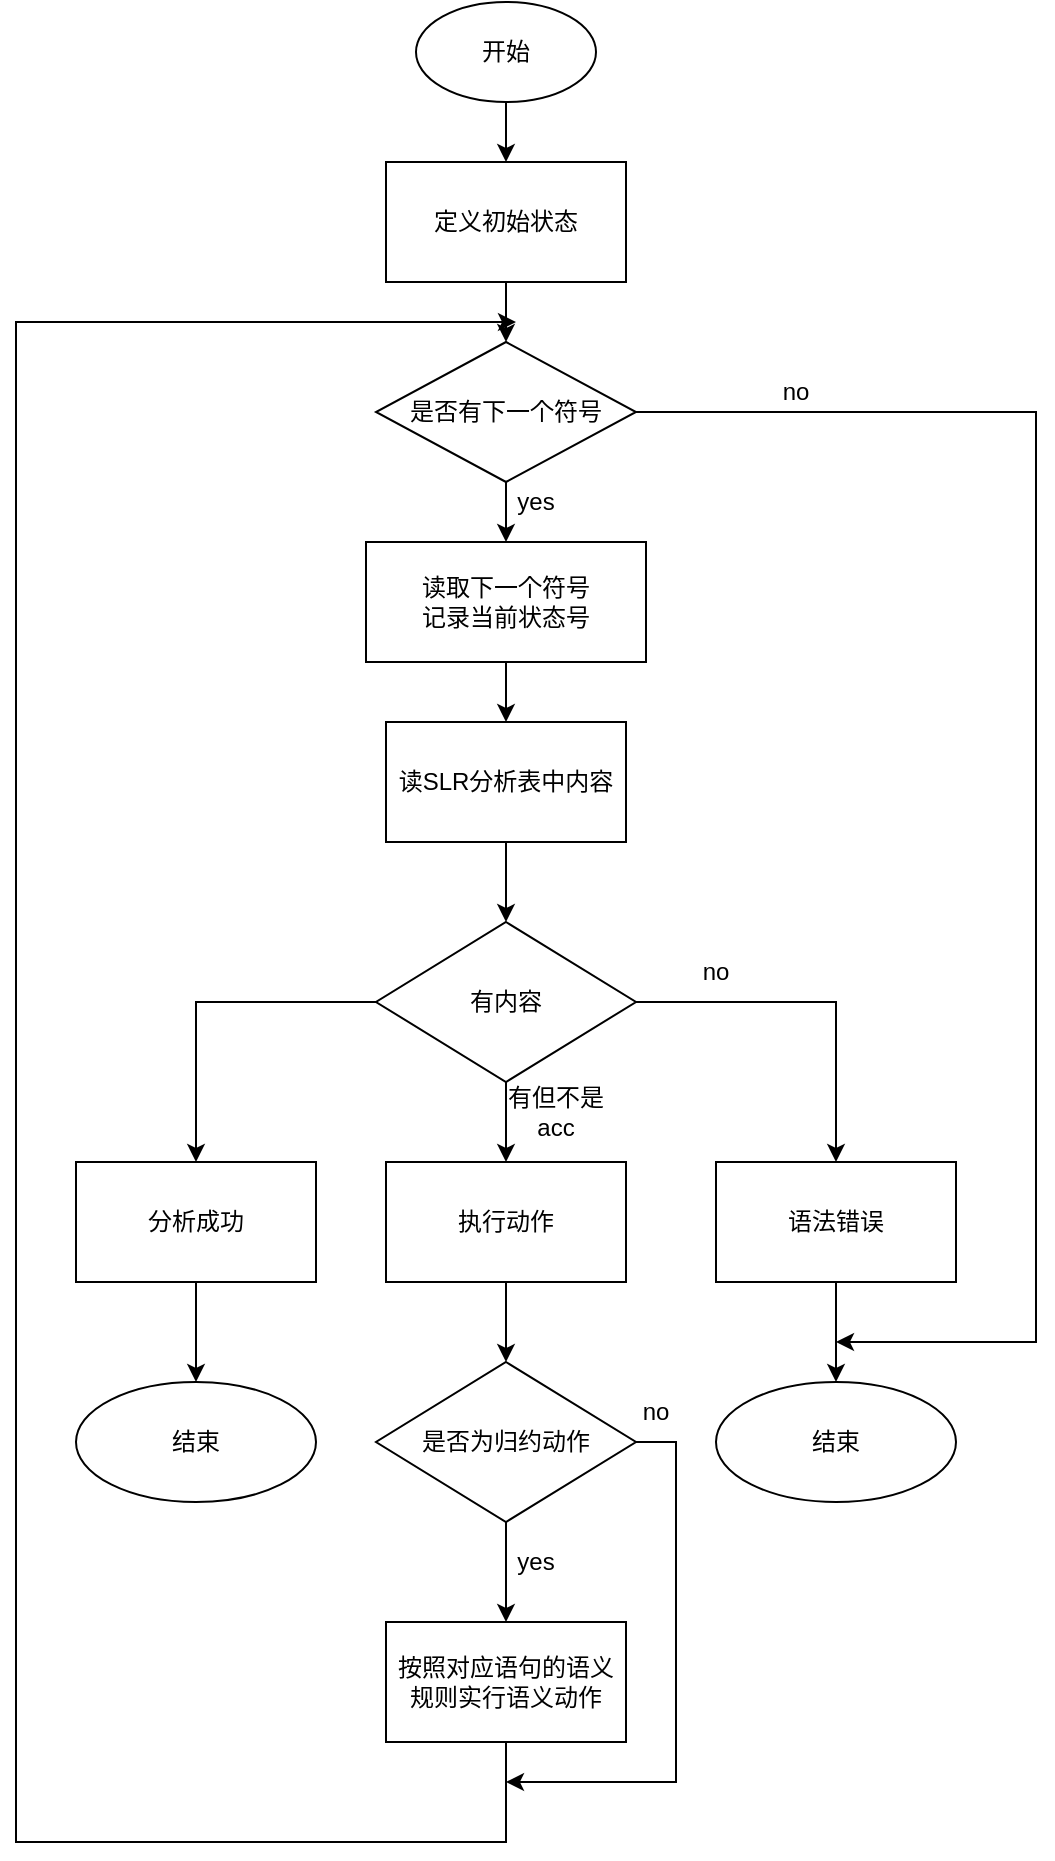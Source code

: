<mxfile version="15.8.7" type="github">
  <diagram id="0CHjNquSasWgKabh0Vih" name="Page-1">
    <mxGraphModel dx="1052" dy="553" grid="1" gridSize="10" guides="1" tooltips="1" connect="1" arrows="1" fold="1" page="1" pageScale="1" pageWidth="827" pageHeight="1169" math="0" shadow="0">
      <root>
        <mxCell id="0" />
        <mxCell id="1" parent="0" />
        <mxCell id="QEHSe6bJhqSmYVW9SqZu-4" value="" style="edgeStyle=orthogonalEdgeStyle;rounded=0;orthogonalLoop=1;jettySize=auto;html=1;" edge="1" parent="1" source="QEHSe6bJhqSmYVW9SqZu-1" target="QEHSe6bJhqSmYVW9SqZu-3">
          <mxGeometry relative="1" as="geometry" />
        </mxCell>
        <mxCell id="QEHSe6bJhqSmYVW9SqZu-1" value="开始" style="ellipse;whiteSpace=wrap;html=1;" vertex="1" parent="1">
          <mxGeometry x="300" y="50" width="90" height="50" as="geometry" />
        </mxCell>
        <mxCell id="QEHSe6bJhqSmYVW9SqZu-6" value="" style="edgeStyle=orthogonalEdgeStyle;rounded=0;orthogonalLoop=1;jettySize=auto;html=1;" edge="1" parent="1" source="QEHSe6bJhqSmYVW9SqZu-3" target="QEHSe6bJhqSmYVW9SqZu-5">
          <mxGeometry relative="1" as="geometry" />
        </mxCell>
        <mxCell id="QEHSe6bJhqSmYVW9SqZu-3" value="定义初始状态" style="whiteSpace=wrap;html=1;" vertex="1" parent="1">
          <mxGeometry x="285" y="130" width="120" height="60" as="geometry" />
        </mxCell>
        <mxCell id="QEHSe6bJhqSmYVW9SqZu-8" value="" style="edgeStyle=orthogonalEdgeStyle;rounded=0;orthogonalLoop=1;jettySize=auto;html=1;" edge="1" parent="1" source="QEHSe6bJhqSmYVW9SqZu-5" target="QEHSe6bJhqSmYVW9SqZu-7">
          <mxGeometry relative="1" as="geometry" />
        </mxCell>
        <mxCell id="QEHSe6bJhqSmYVW9SqZu-5" value="是否有下一个符号" style="rhombus;whiteSpace=wrap;html=1;" vertex="1" parent="1">
          <mxGeometry x="280" y="220" width="130" height="70" as="geometry" />
        </mxCell>
        <mxCell id="QEHSe6bJhqSmYVW9SqZu-11" value="" style="edgeStyle=orthogonalEdgeStyle;rounded=0;orthogonalLoop=1;jettySize=auto;html=1;" edge="1" parent="1" source="QEHSe6bJhqSmYVW9SqZu-7" target="QEHSe6bJhqSmYVW9SqZu-10">
          <mxGeometry relative="1" as="geometry" />
        </mxCell>
        <mxCell id="QEHSe6bJhqSmYVW9SqZu-7" value="读取下一个符号&lt;br&gt;记录当前状态号" style="whiteSpace=wrap;html=1;" vertex="1" parent="1">
          <mxGeometry x="275" y="320" width="140" height="60" as="geometry" />
        </mxCell>
        <mxCell id="QEHSe6bJhqSmYVW9SqZu-9" value="yes" style="text;html=1;strokeColor=none;fillColor=none;align=center;verticalAlign=middle;whiteSpace=wrap;rounded=0;" vertex="1" parent="1">
          <mxGeometry x="330" y="280" width="60" height="40" as="geometry" />
        </mxCell>
        <mxCell id="QEHSe6bJhqSmYVW9SqZu-46" value="" style="edgeStyle=orthogonalEdgeStyle;rounded=0;orthogonalLoop=1;jettySize=auto;html=1;" edge="1" parent="1" source="QEHSe6bJhqSmYVW9SqZu-10" target="QEHSe6bJhqSmYVW9SqZu-45">
          <mxGeometry relative="1" as="geometry">
            <Array as="points">
              <mxPoint x="345" y="520" />
              <mxPoint x="345" y="520" />
            </Array>
          </mxGeometry>
        </mxCell>
        <mxCell id="QEHSe6bJhqSmYVW9SqZu-10" value="读SLR分析表中内容" style="whiteSpace=wrap;html=1;" vertex="1" parent="1">
          <mxGeometry x="285" y="410" width="120" height="60" as="geometry" />
        </mxCell>
        <mxCell id="QEHSe6bJhqSmYVW9SqZu-16" value="no" style="text;html=1;strokeColor=none;fillColor=none;align=center;verticalAlign=middle;whiteSpace=wrap;rounded=0;" vertex="1" parent="1">
          <mxGeometry x="420" y="520" width="60" height="30" as="geometry" />
        </mxCell>
        <mxCell id="QEHSe6bJhqSmYVW9SqZu-48" value="" style="edgeStyle=orthogonalEdgeStyle;rounded=0;orthogonalLoop=1;jettySize=auto;html=1;" edge="1" parent="1" source="QEHSe6bJhqSmYVW9SqZu-45" target="QEHSe6bJhqSmYVW9SqZu-47">
          <mxGeometry relative="1" as="geometry" />
        </mxCell>
        <mxCell id="QEHSe6bJhqSmYVW9SqZu-51" value="" style="edgeStyle=orthogonalEdgeStyle;rounded=0;orthogonalLoop=1;jettySize=auto;html=1;" edge="1" parent="1" source="QEHSe6bJhqSmYVW9SqZu-45" target="QEHSe6bJhqSmYVW9SqZu-50">
          <mxGeometry relative="1" as="geometry" />
        </mxCell>
        <mxCell id="QEHSe6bJhqSmYVW9SqZu-55" value="" style="edgeStyle=orthogonalEdgeStyle;rounded=0;orthogonalLoop=1;jettySize=auto;html=1;" edge="1" parent="1" source="QEHSe6bJhqSmYVW9SqZu-45" target="QEHSe6bJhqSmYVW9SqZu-54">
          <mxGeometry relative="1" as="geometry" />
        </mxCell>
        <mxCell id="QEHSe6bJhqSmYVW9SqZu-45" value="有内容" style="rhombus;whiteSpace=wrap;html=1;" vertex="1" parent="1">
          <mxGeometry x="280" y="510" width="130" height="80" as="geometry" />
        </mxCell>
        <mxCell id="QEHSe6bJhqSmYVW9SqZu-62" value="" style="edgeStyle=orthogonalEdgeStyle;rounded=0;orthogonalLoop=1;jettySize=auto;html=1;" edge="1" parent="1" source="QEHSe6bJhqSmYVW9SqZu-47" target="QEHSe6bJhqSmYVW9SqZu-61">
          <mxGeometry relative="1" as="geometry" />
        </mxCell>
        <mxCell id="QEHSe6bJhqSmYVW9SqZu-47" value="执行动作" style="whiteSpace=wrap;html=1;" vertex="1" parent="1">
          <mxGeometry x="285" y="630" width="120" height="60" as="geometry" />
        </mxCell>
        <mxCell id="QEHSe6bJhqSmYVW9SqZu-49" value="有但不是acc" style="text;html=1;strokeColor=none;fillColor=none;align=center;verticalAlign=middle;whiteSpace=wrap;rounded=0;" vertex="1" parent="1">
          <mxGeometry x="340" y="590" width="60" height="30" as="geometry" />
        </mxCell>
        <mxCell id="QEHSe6bJhqSmYVW9SqZu-53" value="" style="edgeStyle=orthogonalEdgeStyle;rounded=0;orthogonalLoop=1;jettySize=auto;html=1;" edge="1" parent="1" source="QEHSe6bJhqSmYVW9SqZu-50" target="QEHSe6bJhqSmYVW9SqZu-52">
          <mxGeometry relative="1" as="geometry" />
        </mxCell>
        <mxCell id="QEHSe6bJhqSmYVW9SqZu-50" value="语法错误" style="whiteSpace=wrap;html=1;" vertex="1" parent="1">
          <mxGeometry x="450" y="630" width="120" height="60" as="geometry" />
        </mxCell>
        <mxCell id="QEHSe6bJhqSmYVW9SqZu-52" value="结束" style="ellipse;whiteSpace=wrap;html=1;" vertex="1" parent="1">
          <mxGeometry x="450" y="740" width="120" height="60" as="geometry" />
        </mxCell>
        <mxCell id="QEHSe6bJhqSmYVW9SqZu-57" value="" style="edgeStyle=orthogonalEdgeStyle;rounded=0;orthogonalLoop=1;jettySize=auto;html=1;" edge="1" parent="1" source="QEHSe6bJhqSmYVW9SqZu-54" target="QEHSe6bJhqSmYVW9SqZu-56">
          <mxGeometry relative="1" as="geometry" />
        </mxCell>
        <mxCell id="QEHSe6bJhqSmYVW9SqZu-54" value="分析成功" style="whiteSpace=wrap;html=1;" vertex="1" parent="1">
          <mxGeometry x="130" y="630" width="120" height="60" as="geometry" />
        </mxCell>
        <mxCell id="QEHSe6bJhqSmYVW9SqZu-56" value="结束" style="ellipse;whiteSpace=wrap;html=1;" vertex="1" parent="1">
          <mxGeometry x="130" y="740" width="120" height="60" as="geometry" />
        </mxCell>
        <mxCell id="QEHSe6bJhqSmYVW9SqZu-59" value="" style="endArrow=classic;html=1;rounded=0;exitX=1;exitY=0.5;exitDx=0;exitDy=0;" edge="1" parent="1" source="QEHSe6bJhqSmYVW9SqZu-5">
          <mxGeometry width="50" height="50" relative="1" as="geometry">
            <mxPoint x="180" y="340" as="sourcePoint" />
            <mxPoint x="510" y="720" as="targetPoint" />
            <Array as="points">
              <mxPoint x="610" y="255" />
              <mxPoint x="610" y="720" />
            </Array>
          </mxGeometry>
        </mxCell>
        <mxCell id="QEHSe6bJhqSmYVW9SqZu-60" value="no" style="text;html=1;strokeColor=none;fillColor=none;align=center;verticalAlign=middle;whiteSpace=wrap;rounded=0;" vertex="1" parent="1">
          <mxGeometry x="460" y="230" width="60" height="30" as="geometry" />
        </mxCell>
        <mxCell id="QEHSe6bJhqSmYVW9SqZu-64" value="" style="edgeStyle=orthogonalEdgeStyle;rounded=0;orthogonalLoop=1;jettySize=auto;html=1;" edge="1" parent="1" source="QEHSe6bJhqSmYVW9SqZu-61" target="QEHSe6bJhqSmYVW9SqZu-63">
          <mxGeometry relative="1" as="geometry" />
        </mxCell>
        <mxCell id="QEHSe6bJhqSmYVW9SqZu-61" value="是否为归约动作" style="rhombus;whiteSpace=wrap;html=1;" vertex="1" parent="1">
          <mxGeometry x="280" y="730" width="130" height="80" as="geometry" />
        </mxCell>
        <mxCell id="QEHSe6bJhqSmYVW9SqZu-63" value="按照对应语句的语义规则实行语义动作" style="whiteSpace=wrap;html=1;" vertex="1" parent="1">
          <mxGeometry x="285" y="860" width="120" height="60" as="geometry" />
        </mxCell>
        <mxCell id="QEHSe6bJhqSmYVW9SqZu-65" value="yes" style="text;html=1;strokeColor=none;fillColor=none;align=center;verticalAlign=middle;whiteSpace=wrap;rounded=0;" vertex="1" parent="1">
          <mxGeometry x="330" y="810" width="60" height="40" as="geometry" />
        </mxCell>
        <mxCell id="QEHSe6bJhqSmYVW9SqZu-66" value="" style="endArrow=classic;html=1;rounded=0;exitX=0.5;exitY=1;exitDx=0;exitDy=0;" edge="1" parent="1" source="QEHSe6bJhqSmYVW9SqZu-63">
          <mxGeometry width="50" height="50" relative="1" as="geometry">
            <mxPoint x="180" y="950" as="sourcePoint" />
            <mxPoint x="350" y="210" as="targetPoint" />
            <Array as="points">
              <mxPoint x="345" y="970" />
              <mxPoint x="100" y="970" />
              <mxPoint x="100" y="210" />
            </Array>
          </mxGeometry>
        </mxCell>
        <mxCell id="QEHSe6bJhqSmYVW9SqZu-67" value="" style="endArrow=classic;html=1;rounded=0;exitX=1;exitY=0.5;exitDx=0;exitDy=0;" edge="1" parent="1" source="QEHSe6bJhqSmYVW9SqZu-61">
          <mxGeometry width="50" height="50" relative="1" as="geometry">
            <mxPoint x="450" y="930" as="sourcePoint" />
            <mxPoint x="345" y="940" as="targetPoint" />
            <Array as="points">
              <mxPoint x="430" y="770" />
              <mxPoint x="430" y="940" />
            </Array>
          </mxGeometry>
        </mxCell>
        <mxCell id="QEHSe6bJhqSmYVW9SqZu-68" value="no" style="text;html=1;strokeColor=none;fillColor=none;align=center;verticalAlign=middle;whiteSpace=wrap;rounded=0;" vertex="1" parent="1">
          <mxGeometry x="390" y="740" width="60" height="30" as="geometry" />
        </mxCell>
      </root>
    </mxGraphModel>
  </diagram>
</mxfile>
